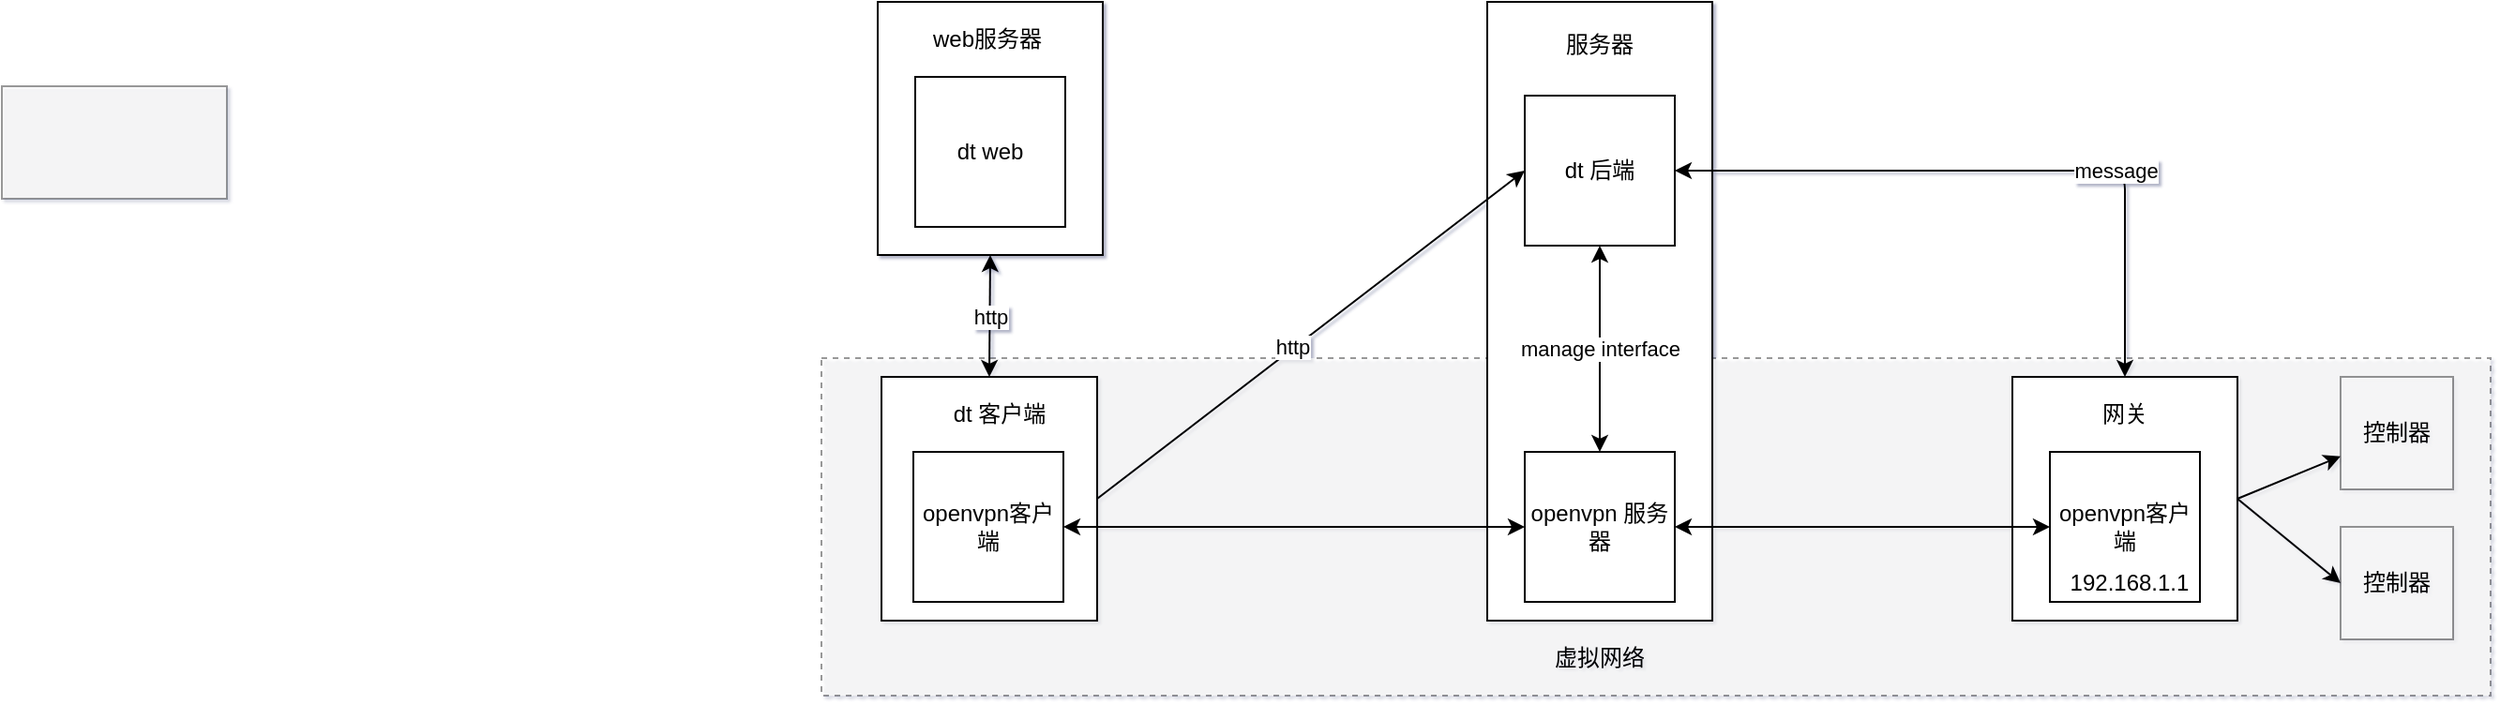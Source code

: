 <mxfile version="14.2.7" type="github">
  <diagram id="2j3BqqWGUeaKbbwyQfUJ" name="Page-1">
    <mxGraphModel dx="2249" dy="762" grid="1" gridSize="10" guides="1" tooltips="1" connect="1" arrows="1" fold="1" page="1" pageScale="1" pageWidth="827" pageHeight="1169" math="0" shadow="1">
      <root>
        <mxCell id="0" />
        <mxCell id="1" parent="0" />
        <mxCell id="VOX5vmG1u6_elUsQBF4A-31" value="" style="rectangle;whiteSpace=wrap;html=1;align=center;dashed=1;opacity=40;" parent="1" vertex="1">
          <mxGeometry x="37" y="390" width="890" height="180" as="geometry" />
        </mxCell>
        <mxCell id="FQamigRR9yVPWJwrXYzR-17" value="" style="rounded=0;whiteSpace=wrap;html=1;" vertex="1" parent="1">
          <mxGeometry x="69" y="400" width="115" height="130" as="geometry" />
        </mxCell>
        <mxCell id="VOX5vmG1u6_elUsQBF4A-29" value="" style="rounded=0;whiteSpace=wrap;html=1;" parent="1" vertex="1">
          <mxGeometry x="67" y="200" width="120" height="135" as="geometry" />
        </mxCell>
        <mxCell id="VOX5vmG1u6_elUsQBF4A-17" value="" style="rounded=0;whiteSpace=wrap;html=1;" parent="1" vertex="1">
          <mxGeometry x="392" y="200" width="120" height="330" as="geometry" />
        </mxCell>
        <mxCell id="VOX5vmG1u6_elUsQBF4A-2" value="dt web" style="whiteSpace=wrap;html=1;aspect=fixed;" parent="1" vertex="1">
          <mxGeometry x="87" y="240" width="80" height="80" as="geometry" />
        </mxCell>
        <mxCell id="VOX5vmG1u6_elUsQBF4A-3" value="dt 后端" style="whiteSpace=wrap;html=1;aspect=fixed;" parent="1" vertex="1">
          <mxGeometry x="412" y="250" width="80" height="80" as="geometry" />
        </mxCell>
        <mxCell id="VOX5vmG1u6_elUsQBF4A-4" value="openvpn 服务器" style="whiteSpace=wrap;html=1;aspect=fixed;" parent="1" vertex="1">
          <mxGeometry x="412" y="440" width="80" height="80" as="geometry" />
        </mxCell>
        <mxCell id="VOX5vmG1u6_elUsQBF4A-9" value="" style="endArrow=classic;html=1;entryX=0;entryY=0.5;entryDx=0;entryDy=0;exitX=1;exitY=0.5;exitDx=0;exitDy=0;" parent="1" source="FQamigRR9yVPWJwrXYzR-17" target="VOX5vmG1u6_elUsQBF4A-3" edge="1">
          <mxGeometry width="50" height="50" relative="1" as="geometry">
            <mxPoint x="172" y="320" as="sourcePoint" />
            <mxPoint x="322" y="410" as="targetPoint" />
          </mxGeometry>
        </mxCell>
        <mxCell id="VOX5vmG1u6_elUsQBF4A-10" value="http" style="edgeLabel;html=1;align=center;verticalAlign=middle;resizable=0;points=[];" parent="VOX5vmG1u6_elUsQBF4A-9" vertex="1" connectable="0">
          <mxGeometry x="-0.086" y="1" relative="1" as="geometry">
            <mxPoint as="offset" />
          </mxGeometry>
        </mxCell>
        <mxCell id="VOX5vmG1u6_elUsQBF4A-11" value="manage interface" style="endArrow=classic;startArrow=classic;html=1;entryX=0.5;entryY=1;entryDx=0;entryDy=0;exitX=0.5;exitY=0;exitDx=0;exitDy=0;" parent="1" source="VOX5vmG1u6_elUsQBF4A-4" target="VOX5vmG1u6_elUsQBF4A-3" edge="1">
          <mxGeometry width="50" height="50" relative="1" as="geometry">
            <mxPoint x="442" y="430" as="sourcePoint" />
            <mxPoint x="492" y="380" as="targetPoint" />
          </mxGeometry>
        </mxCell>
        <mxCell id="VOX5vmG1u6_elUsQBF4A-18" value="服务器" style="text;html=1;strokeColor=none;fillColor=none;align=center;verticalAlign=middle;whiteSpace=wrap;rounded=0;" parent="1" vertex="1">
          <mxGeometry x="432" y="207.5" width="40" height="30" as="geometry" />
        </mxCell>
        <mxCell id="VOX5vmG1u6_elUsQBF4A-22" value="" style="rounded=0;whiteSpace=wrap;html=1;" parent="1" vertex="1">
          <mxGeometry x="672" y="400" width="120" height="130" as="geometry" />
        </mxCell>
        <mxCell id="VOX5vmG1u6_elUsQBF4A-23" value="openvpn客户端" style="whiteSpace=wrap;html=1;aspect=fixed;" parent="1" vertex="1">
          <mxGeometry x="692" y="440" width="80" height="80" as="geometry" />
        </mxCell>
        <mxCell id="VOX5vmG1u6_elUsQBF4A-24" value="web服务器" style="text;html=1;strokeColor=none;fillColor=none;align=center;verticalAlign=middle;whiteSpace=wrap;rounded=0;" parent="1" vertex="1">
          <mxGeometry x="93" y="210" width="65" height="20" as="geometry" />
        </mxCell>
        <mxCell id="VOX5vmG1u6_elUsQBF4A-33" value="虚拟网络" style="text;html=1;strokeColor=none;fillColor=none;align=center;verticalAlign=middle;whiteSpace=wrap;rounded=0;fontColor=#000000;opacity=50;" parent="1" vertex="1">
          <mxGeometry x="402" y="540" width="100" height="20" as="geometry" />
        </mxCell>
        <mxCell id="FQamigRR9yVPWJwrXYzR-1" value="" style="endArrow=classic;startArrow=classic;html=1;fontColor=#000000;entryX=1;entryY=0.5;entryDx=0;entryDy=0;" edge="1" parent="1" source="VOX5vmG1u6_elUsQBF4A-4" target="FQamigRR9yVPWJwrXYzR-18">
          <mxGeometry width="50" height="50" relative="1" as="geometry">
            <mxPoint x="382" y="220" as="sourcePoint" />
            <mxPoint x="247" y="480" as="targetPoint" />
          </mxGeometry>
        </mxCell>
        <mxCell id="FQamigRR9yVPWJwrXYzR-5" value="" style="endArrow=classic;startArrow=classic;html=1;fontColor=#000000;entryX=1;entryY=0.5;entryDx=0;entryDy=0;exitX=0;exitY=0.5;exitDx=0;exitDy=0;" edge="1" parent="1" source="VOX5vmG1u6_elUsQBF4A-23" target="VOX5vmG1u6_elUsQBF4A-4">
          <mxGeometry width="50" height="50" relative="1" as="geometry">
            <mxPoint x="422" y="490" as="sourcePoint" />
            <mxPoint x="182" y="490" as="targetPoint" />
          </mxGeometry>
        </mxCell>
        <mxCell id="FQamigRR9yVPWJwrXYzR-7" value="message" style="endArrow=classic;startArrow=classic;html=1;fontColor=#000000;exitX=1;exitY=0.5;exitDx=0;exitDy=0;entryX=0.5;entryY=0;entryDx=0;entryDy=0;" edge="1" parent="1" source="VOX5vmG1u6_elUsQBF4A-3" target="VOX5vmG1u6_elUsQBF4A-22">
          <mxGeometry x="0.344" width="50" height="50" relative="1" as="geometry">
            <mxPoint x="607" y="350" as="sourcePoint" />
            <mxPoint x="737" y="340" as="targetPoint" />
            <Array as="points">
              <mxPoint x="732" y="290" />
            </Array>
            <mxPoint as="offset" />
          </mxGeometry>
        </mxCell>
        <mxCell id="FQamigRR9yVPWJwrXYzR-8" value="网关" style="text;html=1;strokeColor=none;fillColor=none;align=center;verticalAlign=middle;whiteSpace=wrap;rounded=0;" vertex="1" parent="1">
          <mxGeometry x="702" y="410" width="60" height="20" as="geometry" />
        </mxCell>
        <mxCell id="FQamigRR9yVPWJwrXYzR-9" value="控制器" style="whiteSpace=wrap;html=1;aspect=fixed;fontColor=#000000;opacity=40;" vertex="1" parent="1">
          <mxGeometry x="847" y="400" width="60" height="60" as="geometry" />
        </mxCell>
        <mxCell id="FQamigRR9yVPWJwrXYzR-10" value="" style="endArrow=classic;html=1;fontColor=#000000;exitX=1;exitY=0.5;exitDx=0;exitDy=0;" edge="1" parent="1" source="VOX5vmG1u6_elUsQBF4A-22" target="FQamigRR9yVPWJwrXYzR-9">
          <mxGeometry width="50" height="50" relative="1" as="geometry">
            <mxPoint x="677" y="350" as="sourcePoint" />
            <mxPoint x="727" y="300" as="targetPoint" />
          </mxGeometry>
        </mxCell>
        <mxCell id="FQamigRR9yVPWJwrXYzR-11" value="控制器" style="whiteSpace=wrap;html=1;aspect=fixed;fontColor=#000000;opacity=40;" vertex="1" parent="1">
          <mxGeometry x="847" y="480" width="60" height="60" as="geometry" />
        </mxCell>
        <mxCell id="FQamigRR9yVPWJwrXYzR-12" value="" style="endArrow=classic;html=1;fontColor=#000000;exitX=1;exitY=0.5;exitDx=0;exitDy=0;entryX=0;entryY=0.5;entryDx=0;entryDy=0;" edge="1" parent="1" source="VOX5vmG1u6_elUsQBF4A-22" target="FQamigRR9yVPWJwrXYzR-11">
          <mxGeometry width="50" height="50" relative="1" as="geometry">
            <mxPoint x="802" y="475" as="sourcePoint" />
            <mxPoint x="997" y="379.574" as="targetPoint" />
          </mxGeometry>
        </mxCell>
        <mxCell id="FQamigRR9yVPWJwrXYzR-13" value="192.168.1.1" style="text;html=1;strokeColor=none;fillColor=none;align=center;verticalAlign=middle;whiteSpace=wrap;rounded=0;fontColor=#000000;opacity=40;" vertex="1" parent="1">
          <mxGeometry x="672" y="500" width="125" height="20" as="geometry" />
        </mxCell>
        <mxCell id="FQamigRR9yVPWJwrXYzR-18" value="openvpn客户端" style="whiteSpace=wrap;html=1;aspect=fixed;" vertex="1" parent="1">
          <mxGeometry x="86" y="440" width="80" height="80" as="geometry" />
        </mxCell>
        <mxCell id="FQamigRR9yVPWJwrXYzR-19" value="dt 客户端" style="text;html=1;strokeColor=none;fillColor=none;align=center;verticalAlign=middle;whiteSpace=wrap;rounded=0;" vertex="1" parent="1">
          <mxGeometry x="102" y="410" width="60" height="20" as="geometry" />
        </mxCell>
        <mxCell id="FQamigRR9yVPWJwrXYzR-22" value="" style="rounded=0;whiteSpace=wrap;html=1;fontColor=#000000;opacity=40;" vertex="1" parent="1">
          <mxGeometry x="-400" y="245" width="120" height="60" as="geometry" />
        </mxCell>
        <mxCell id="FQamigRR9yVPWJwrXYzR-23" value="http" style="endArrow=classic;startArrow=classic;html=1;fontColor=#000000;entryX=0.5;entryY=1;entryDx=0;entryDy=0;exitX=0.5;exitY=0;exitDx=0;exitDy=0;" edge="1" parent="1" source="FQamigRR9yVPWJwrXYzR-17" target="VOX5vmG1u6_elUsQBF4A-29">
          <mxGeometry width="50" height="50" relative="1" as="geometry">
            <mxPoint x="470" y="460" as="sourcePoint" />
            <mxPoint x="520" y="410" as="targetPoint" />
          </mxGeometry>
        </mxCell>
      </root>
    </mxGraphModel>
  </diagram>
</mxfile>
